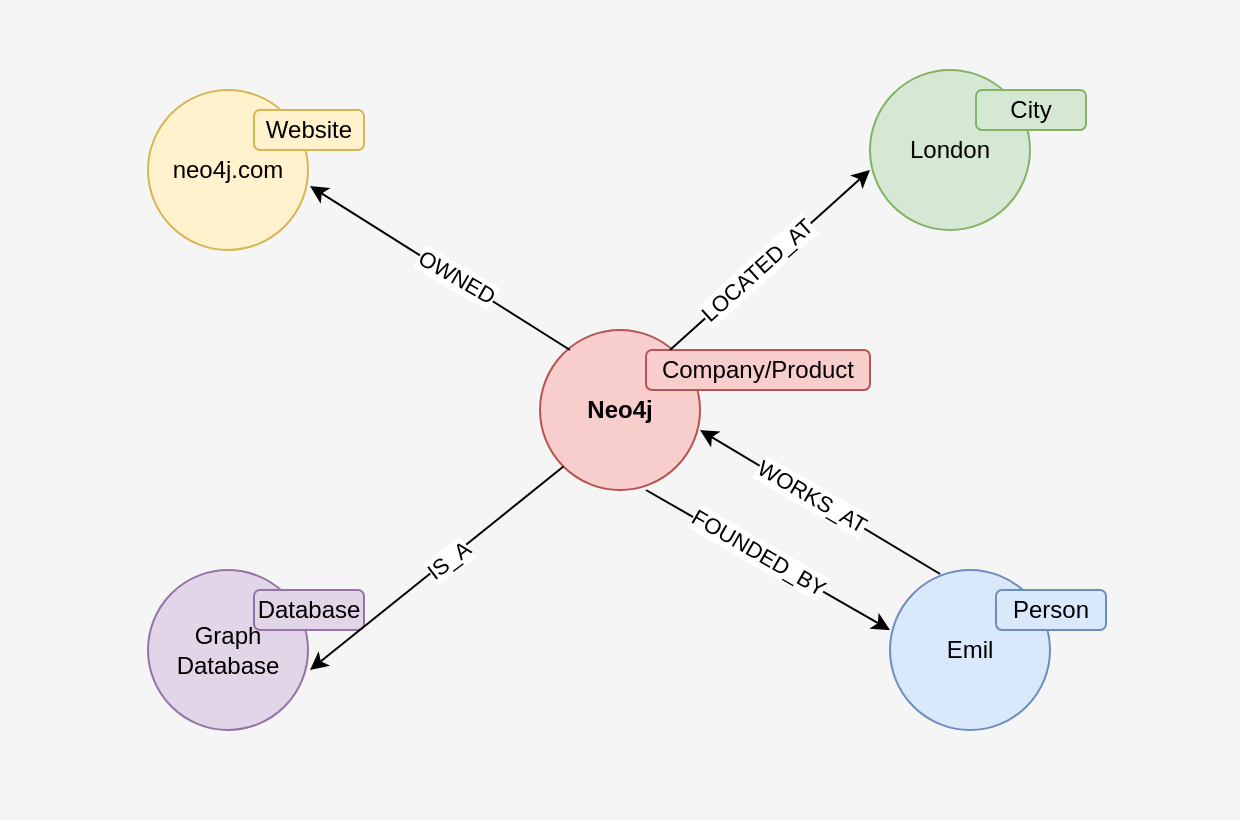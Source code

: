 <mxfile version="24.7.17" pages="2">
  <diagram name="Neo4j intro" id="s2IK_p33h1FIai3Q65Hc">
    <mxGraphModel dx="794" dy="501" grid="1" gridSize="10" guides="1" tooltips="1" connect="1" arrows="1" fold="1" page="1" pageScale="1" pageWidth="850" pageHeight="1100" math="0" shadow="0">
      <root>
        <mxCell id="0" />
        <mxCell id="1" parent="0" />
        <mxCell id="Hy_kCWg9rftc9pSODUX7-1" value="" style="rounded=0;whiteSpace=wrap;html=1;fillColor=#f5f5f5;fontColor=#333333;strokeColor=none;" vertex="1" parent="1">
          <mxGeometry x="75" y="65" width="620" height="410" as="geometry" />
        </mxCell>
        <mxCell id="4C7kuQE2vq-_l1XDwEf8-1" value="&lt;b&gt;Neo4j&lt;/b&gt;" style="ellipse;whiteSpace=wrap;html=1;aspect=fixed;fillColor=#f8cecc;strokeColor=#b85450;" parent="1" vertex="1">
          <mxGeometry x="345" y="230" width="80" height="80" as="geometry" />
        </mxCell>
        <mxCell id="4C7kuQE2vq-_l1XDwEf8-6" value="Company/Product" style="rounded=1;whiteSpace=wrap;html=1;fillColor=#f8cecc;strokeColor=#b85450;" parent="1" vertex="1">
          <mxGeometry x="398" y="240" width="112" height="20" as="geometry" />
        </mxCell>
        <mxCell id="4C7kuQE2vq-_l1XDwEf8-7" value="" style="endArrow=classic;html=1;rounded=0;" parent="1" edge="1">
          <mxGeometry width="50" height="50" relative="1" as="geometry">
            <mxPoint x="410" y="240" as="sourcePoint" />
            <mxPoint x="510" y="150" as="targetPoint" />
          </mxGeometry>
        </mxCell>
        <mxCell id="4C7kuQE2vq-_l1XDwEf8-10" value="LOCATED_AT" style="edgeLabel;html=1;align=center;verticalAlign=middle;resizable=0;points=[];rotation=318;fontStyle=0" parent="4C7kuQE2vq-_l1XDwEf8-7" vertex="1" connectable="0">
          <mxGeometry x="-0.087" y="4" relative="1" as="geometry">
            <mxPoint y="4" as="offset" />
          </mxGeometry>
        </mxCell>
        <mxCell id="4C7kuQE2vq-_l1XDwEf8-8" value="London" style="ellipse;whiteSpace=wrap;html=1;aspect=fixed;fillColor=#d5e8d4;strokeColor=#82b366;" parent="1" vertex="1">
          <mxGeometry x="510" y="100" width="80" height="80" as="geometry" />
        </mxCell>
        <mxCell id="4C7kuQE2vq-_l1XDwEf8-9" value="City" style="rounded=1;whiteSpace=wrap;html=1;fillColor=#d5e8d4;strokeColor=#82b366;" parent="1" vertex="1">
          <mxGeometry x="563" y="110" width="55" height="20" as="geometry" />
        </mxCell>
        <mxCell id="4C7kuQE2vq-_l1XDwEf8-12" value="" style="endArrow=classic;html=1;rounded=0;" parent="1" edge="1">
          <mxGeometry width="50" height="50" relative="1" as="geometry">
            <mxPoint x="398" y="310" as="sourcePoint" />
            <mxPoint x="520" y="380" as="targetPoint" />
          </mxGeometry>
        </mxCell>
        <mxCell id="4C7kuQE2vq-_l1XDwEf8-13" value="FOUNDED_BY" style="edgeLabel;html=1;align=center;verticalAlign=middle;resizable=0;points=[];rotation=30;fontStyle=0" parent="4C7kuQE2vq-_l1XDwEf8-12" vertex="1" connectable="0">
          <mxGeometry x="-0.087" y="1" relative="1" as="geometry">
            <mxPoint as="offset" />
          </mxGeometry>
        </mxCell>
        <mxCell id="4C7kuQE2vq-_l1XDwEf8-15" value="Emil" style="ellipse;whiteSpace=wrap;html=1;aspect=fixed;fillColor=#dae8fc;strokeColor=#6c8ebf;" parent="1" vertex="1">
          <mxGeometry x="520" y="350" width="80" height="80" as="geometry" />
        </mxCell>
        <mxCell id="4C7kuQE2vq-_l1XDwEf8-16" value="Person" style="rounded=1;whiteSpace=wrap;html=1;fillColor=#dae8fc;strokeColor=#6c8ebf;" parent="1" vertex="1">
          <mxGeometry x="573" y="360" width="55" height="20" as="geometry" />
        </mxCell>
        <mxCell id="4C7kuQE2vq-_l1XDwEf8-17" value="" style="endArrow=none;html=1;rounded=0;entryX=0.313;entryY=0.025;entryDx=0;entryDy=0;entryPerimeter=0;startArrow=classic;startFill=1;endFill=0;" parent="1" target="4C7kuQE2vq-_l1XDwEf8-15" edge="1">
          <mxGeometry width="50" height="50" relative="1" as="geometry">
            <mxPoint x="425" y="280" as="sourcePoint" />
            <mxPoint x="540" y="350" as="targetPoint" />
          </mxGeometry>
        </mxCell>
        <mxCell id="4C7kuQE2vq-_l1XDwEf8-18" value="WORKS_AT" style="edgeLabel;html=1;align=center;verticalAlign=middle;resizable=0;points=[];rotation=30;fontStyle=0" parent="4C7kuQE2vq-_l1XDwEf8-17" vertex="1" connectable="0">
          <mxGeometry x="-0.087" y="2" relative="1" as="geometry">
            <mxPoint y="1" as="offset" />
          </mxGeometry>
        </mxCell>
        <mxCell id="4C7kuQE2vq-_l1XDwEf8-20" value="neo4j.com" style="ellipse;whiteSpace=wrap;html=1;aspect=fixed;fillColor=#fff2cc;strokeColor=#d6b656;" parent="1" vertex="1">
          <mxGeometry x="149" y="110" width="80" height="80" as="geometry" />
        </mxCell>
        <mxCell id="4C7kuQE2vq-_l1XDwEf8-21" value="Website" style="rounded=1;whiteSpace=wrap;html=1;fillColor=#fff2cc;strokeColor=#d6b656;" parent="1" vertex="1">
          <mxGeometry x="202" y="120" width="55" height="20" as="geometry" />
        </mxCell>
        <mxCell id="4C7kuQE2vq-_l1XDwEf8-22" value="" style="endArrow=classic;html=1;rounded=0;" parent="1" edge="1">
          <mxGeometry width="50" height="50" relative="1" as="geometry">
            <mxPoint x="360" y="240" as="sourcePoint" />
            <mxPoint x="230" y="158" as="targetPoint" />
          </mxGeometry>
        </mxCell>
        <mxCell id="4C7kuQE2vq-_l1XDwEf8-23" value="OWNED" style="edgeLabel;html=1;align=center;verticalAlign=middle;resizable=0;points=[];rotation=30;fontStyle=0" parent="4C7kuQE2vq-_l1XDwEf8-22" vertex="1" connectable="0">
          <mxGeometry x="-0.087" y="4" relative="1" as="geometry">
            <mxPoint x="4" y="-3" as="offset" />
          </mxGeometry>
        </mxCell>
        <mxCell id="4C7kuQE2vq-_l1XDwEf8-24" value="Graph Database" style="ellipse;whiteSpace=wrap;html=1;aspect=fixed;fillColor=#e1d5e7;strokeColor=#9673a6;" parent="1" vertex="1">
          <mxGeometry x="149" y="350" width="80" height="80" as="geometry" />
        </mxCell>
        <mxCell id="4C7kuQE2vq-_l1XDwEf8-25" value="Database" style="rounded=1;whiteSpace=wrap;html=1;fillColor=#e1d5e7;strokeColor=#9673a6;" parent="1" vertex="1">
          <mxGeometry x="202" y="360" width="55" height="20" as="geometry" />
        </mxCell>
        <mxCell id="4C7kuQE2vq-_l1XDwEf8-26" value="" style="endArrow=classic;html=1;rounded=0;exitX=0;exitY=1;exitDx=0;exitDy=0;" parent="1" source="4C7kuQE2vq-_l1XDwEf8-1" edge="1">
          <mxGeometry width="50" height="50" relative="1" as="geometry">
            <mxPoint x="366.716" y="298.284" as="sourcePoint" />
            <mxPoint x="230" y="400" as="targetPoint" />
          </mxGeometry>
        </mxCell>
        <mxCell id="4C7kuQE2vq-_l1XDwEf8-27" value="IS_A" style="edgeLabel;html=1;align=center;verticalAlign=middle;resizable=0;points=[];rotation=323;fontStyle=0" parent="4C7kuQE2vq-_l1XDwEf8-26" vertex="1" connectable="0">
          <mxGeometry x="-0.08" y="4" relative="1" as="geometry">
            <mxPoint x="-2" y="-3" as="offset" />
          </mxGeometry>
        </mxCell>
      </root>
    </mxGraphModel>
  </diagram>
  <diagram id="t0lTBLpIeDYoh1erxCgI" name="move-demo">
    <mxGraphModel dx="1644" dy="501" grid="1" gridSize="10" guides="1" tooltips="1" connect="1" arrows="1" fold="1" page="1" pageScale="1" pageWidth="850" pageHeight="1100" math="0" shadow="0">
      <root>
        <mxCell id="0" />
        <mxCell id="1" parent="0" />
        <mxCell id="Phhv4gTSMKV0X1-fRzVW-1" value="" style="rounded=0;whiteSpace=wrap;html=1;fillColor=#f5f5f5;fontColor=#333333;strokeColor=none;" vertex="1" parent="1">
          <mxGeometry x="-48.5" y="151" width="590" height="290" as="geometry" />
        </mxCell>
        <mxCell id="vIMabWgivMWhCqnYDudg-1" value="&lt;b&gt;战狼 Ⅱ&lt;/b&gt;" style="ellipse;whiteSpace=wrap;html=1;aspect=fixed;fillColor=#f8cecc;strokeColor=#b85450;" parent="1" vertex="1">
          <mxGeometry x="345" y="230" width="80" height="80" as="geometry" />
        </mxCell>
        <mxCell id="V8CH3dGqnj_t6qSuCC7W-1" value="电影" style="rounded=1;whiteSpace=wrap;html=1;fillColor=#f8cecc;strokeColor=#b85450;" parent="1" vertex="1">
          <mxGeometry x="398" y="240" width="42" height="20" as="geometry" />
        </mxCell>
        <mxCell id="V8CH3dGqnj_t6qSuCC7W-2" value="动作片" style="rounded=1;whiteSpace=wrap;html=1;fillColor=#f8cecc;strokeColor=#b85450;" parent="1" vertex="1">
          <mxGeometry x="420" y="262" width="50" height="20" as="geometry" />
        </mxCell>
        <mxCell id="V8CH3dGqnj_t6qSuCC7W-3" value="" style="rounded=0;whiteSpace=wrap;html=1;fillColor=#f8cecc;strokeColor=#b85450;" parent="1" vertex="1">
          <mxGeometry x="380" y="310" width="106" height="40" as="geometry" />
        </mxCell>
        <mxCell id="V8CH3dGqnj_t6qSuCC7W-4" value="名称：战狼 Ⅱ&lt;div&gt;发行年份：2017&lt;/div&gt;" style="text;html=1;align=left;verticalAlign=middle;whiteSpace=wrap;rounded=0;" parent="1" vertex="1">
          <mxGeometry x="388" y="315" width="115" height="30" as="geometry" />
        </mxCell>
        <mxCell id="V8CH3dGqnj_t6qSuCC7W-6" value="&lt;b&gt;吴京&lt;/b&gt;" style="ellipse;whiteSpace=wrap;html=1;aspect=fixed;fillColor=#ffe6cc;strokeColor=#d79b00;" parent="1" vertex="1">
          <mxGeometry x="10" y="230" width="80" height="80" as="geometry" />
        </mxCell>
        <mxCell id="V8CH3dGqnj_t6qSuCC7W-7" value="演员" style="rounded=1;whiteSpace=wrap;html=1;fillColor=#ffe6cc;strokeColor=#d79b00;" parent="1" vertex="1">
          <mxGeometry x="63" y="240" width="42" height="20" as="geometry" />
        </mxCell>
        <mxCell id="V8CH3dGqnj_t6qSuCC7W-9" value="" style="rounded=0;whiteSpace=wrap;html=1;fillColor=#ffe6cc;strokeColor=#d79b00;" parent="1" vertex="1">
          <mxGeometry x="45" y="310" width="106" height="40" as="geometry" />
        </mxCell>
        <mxCell id="V8CH3dGqnj_t6qSuCC7W-10" value="国籍：中国&lt;div&gt;出生年份：1974&lt;/div&gt;" style="text;html=1;align=left;verticalAlign=middle;whiteSpace=wrap;rounded=0;fillColor=#ffe6cc;strokeColor=none;" parent="1" vertex="1">
          <mxGeometry x="53" y="315" width="97" height="30" as="geometry" />
        </mxCell>
        <mxCell id="X4QOmp1jq3eRs2HM6Lmr-1" value="" style="endArrow=classic;html=1;rounded=0;exitX=1;exitY=0.5;exitDx=0;exitDy=0;entryX=0;entryY=0.5;entryDx=0;entryDy=0;" parent="1" source="V8CH3dGqnj_t6qSuCC7W-6" target="vIMabWgivMWhCqnYDudg-1" edge="1">
          <mxGeometry width="50" height="50" relative="1" as="geometry">
            <mxPoint x="410" y="240" as="sourcePoint" />
            <mxPoint x="510" y="150" as="targetPoint" />
          </mxGeometry>
        </mxCell>
        <mxCell id="X4QOmp1jq3eRs2HM6Lmr-2" value="&lt;font style=&quot;font-size: 12px;&quot;&gt;参演了&lt;/font&gt;" style="edgeLabel;html=1;align=center;verticalAlign=middle;resizable=0;points=[];rotation=0;fontStyle=0" parent="X4QOmp1jq3eRs2HM6Lmr-1" vertex="1" connectable="0">
          <mxGeometry x="-0.08" y="5" relative="1" as="geometry">
            <mxPoint x="1" y="4" as="offset" />
          </mxGeometry>
        </mxCell>
        <mxCell id="qTfNWuHI9tz0_k_B52Rk-2" value="" style="rounded=0;whiteSpace=wrap;html=1;fillColor=#eeeeee;strokeColor=#36393d;" parent="1" vertex="1">
          <mxGeometry x="190" y="282" width="106" height="28" as="geometry" />
        </mxCell>
        <mxCell id="qTfNWuHI9tz0_k_B52Rk-3" value="&lt;span style=&quot;background-color: rgb(238, 238, 238);&quot;&gt;参演角色：冷峰&lt;/span&gt;" style="text;html=1;align=left;verticalAlign=middle;whiteSpace=wrap;rounded=0;fillColor=#EEEEEE;strokeColor=none;" parent="1" vertex="1">
          <mxGeometry x="198" y="289" width="97" height="13" as="geometry" />
        </mxCell>
      </root>
    </mxGraphModel>
  </diagram>
</mxfile>
